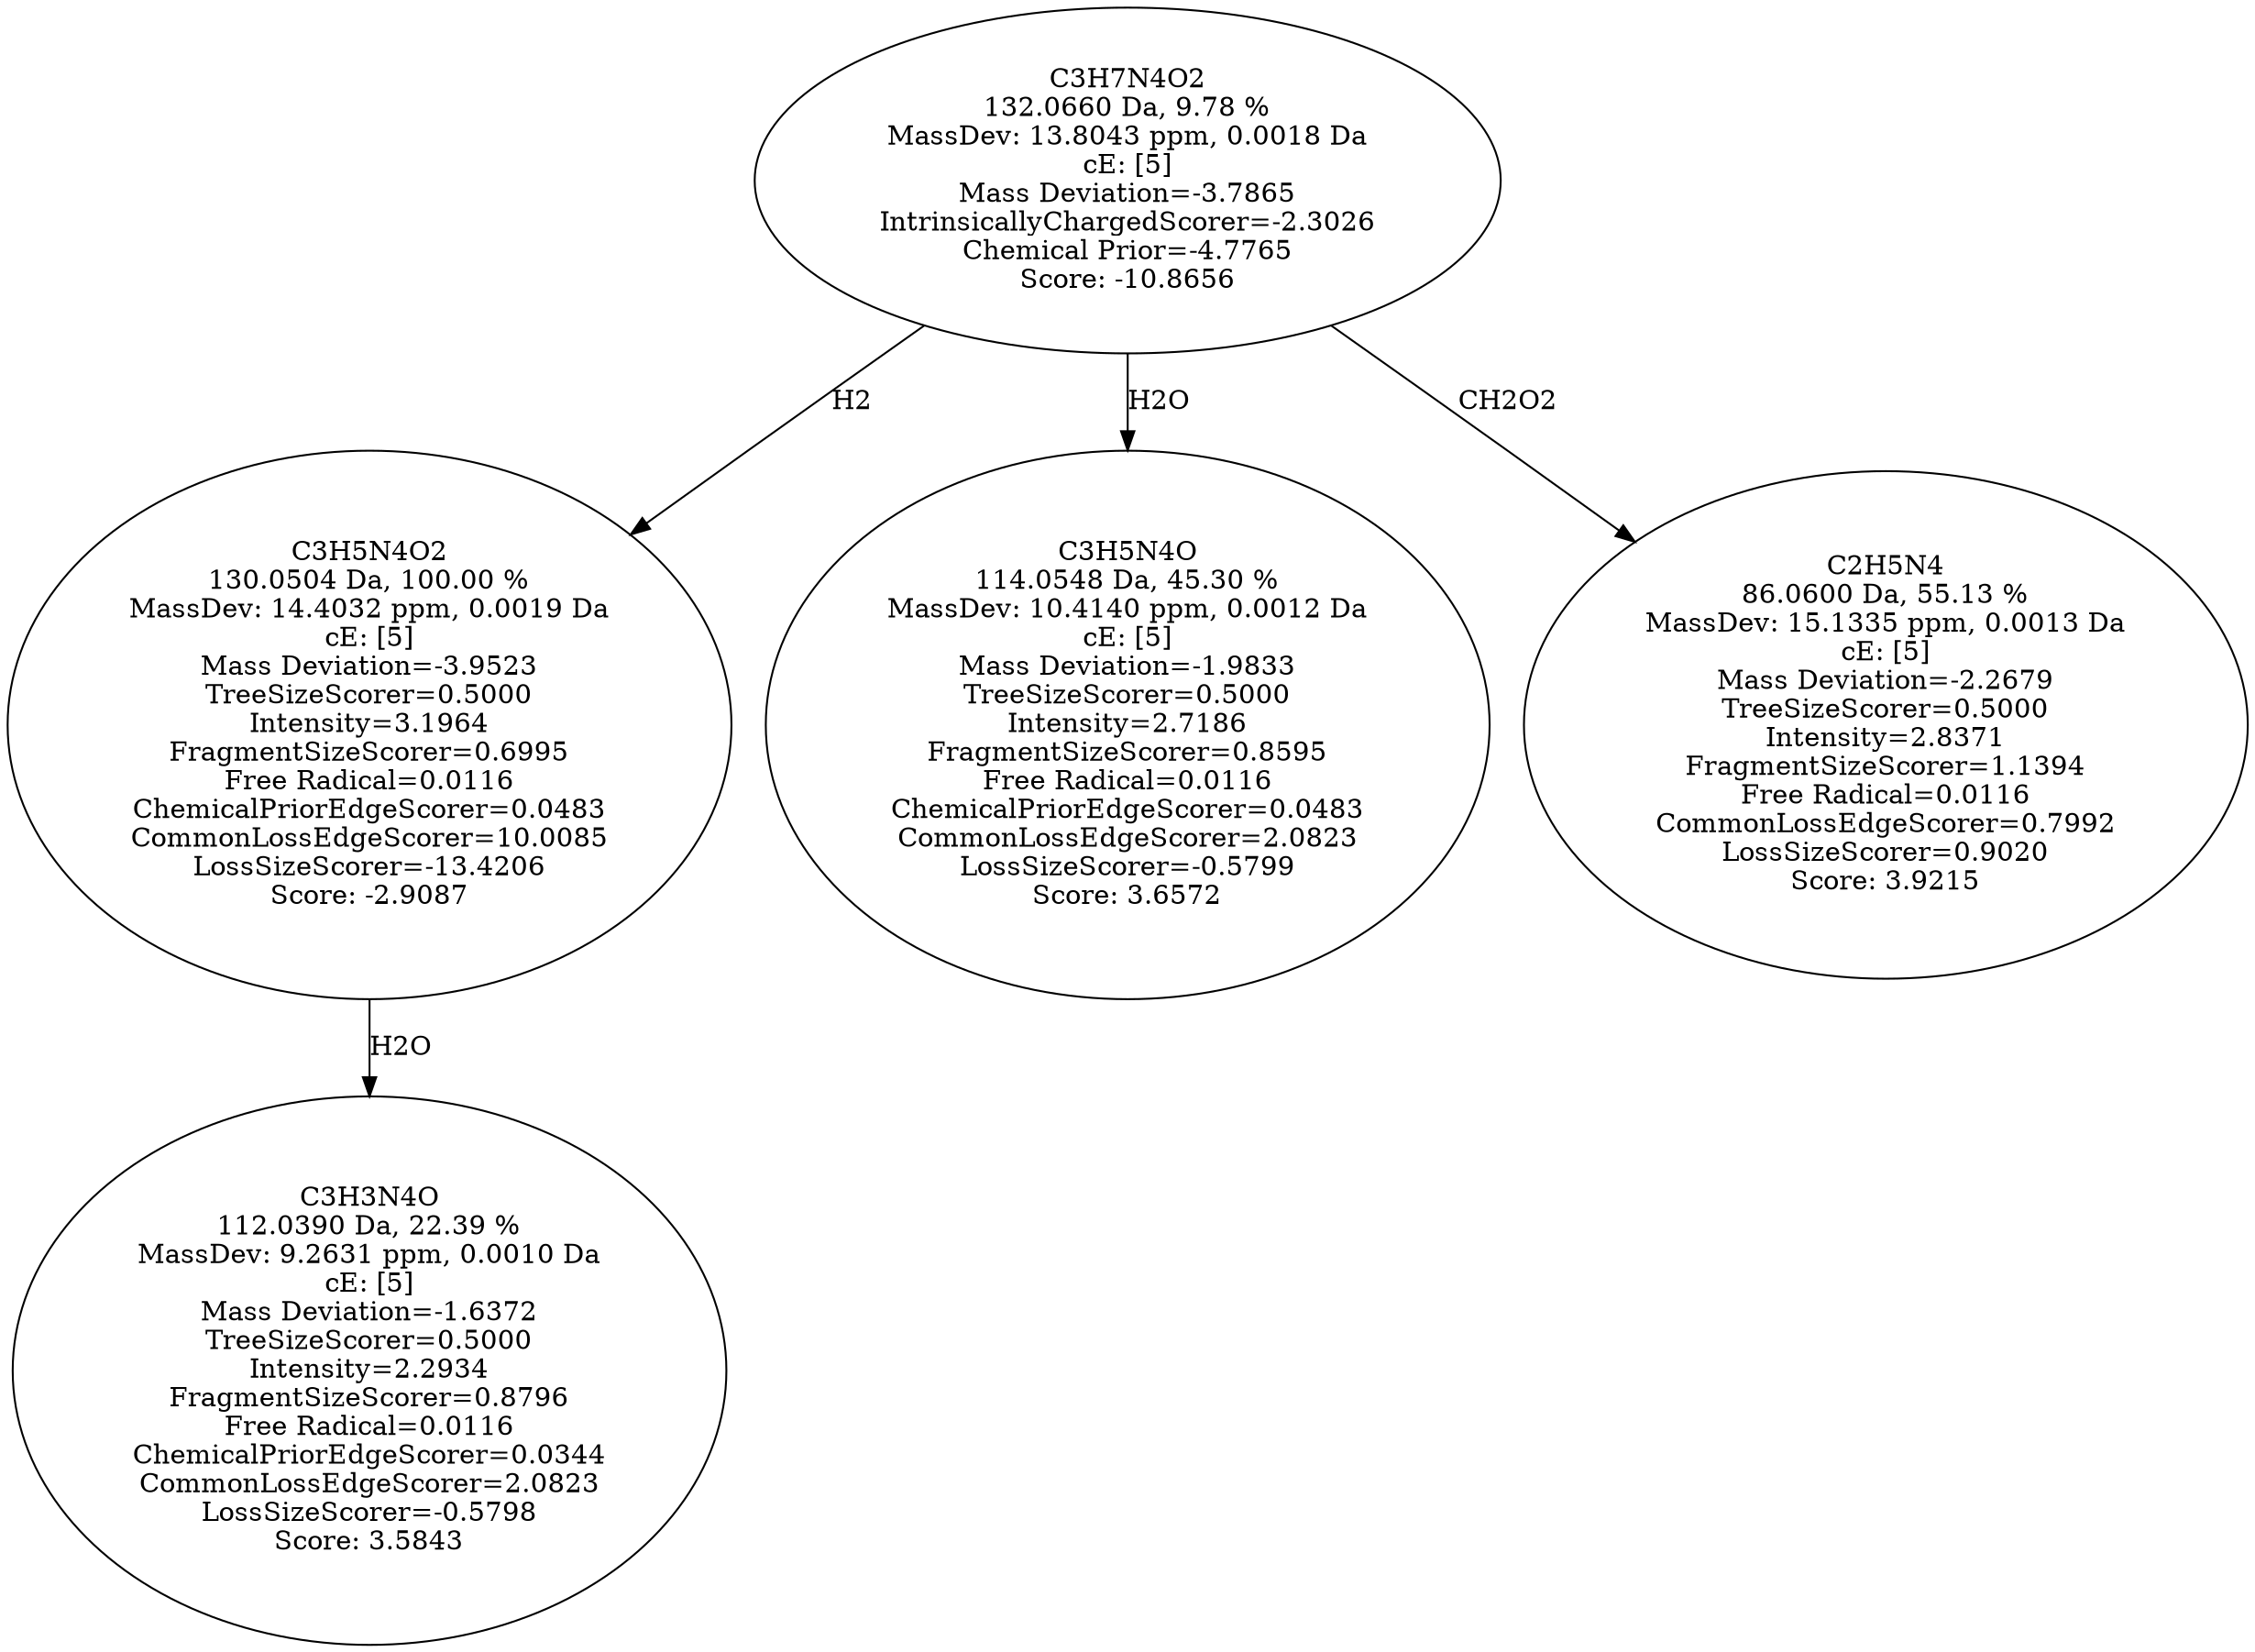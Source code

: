 strict digraph {
v1 [label="C3H3N4O\n112.0390 Da, 22.39 %\nMassDev: 9.2631 ppm, 0.0010 Da\ncE: [5]\nMass Deviation=-1.6372\nTreeSizeScorer=0.5000\nIntensity=2.2934\nFragmentSizeScorer=0.8796\nFree Radical=0.0116\nChemicalPriorEdgeScorer=0.0344\nCommonLossEdgeScorer=2.0823\nLossSizeScorer=-0.5798\nScore: 3.5843"];
v2 [label="C3H5N4O2\n130.0504 Da, 100.00 %\nMassDev: 14.4032 ppm, 0.0019 Da\ncE: [5]\nMass Deviation=-3.9523\nTreeSizeScorer=0.5000\nIntensity=3.1964\nFragmentSizeScorer=0.6995\nFree Radical=0.0116\nChemicalPriorEdgeScorer=0.0483\nCommonLossEdgeScorer=10.0085\nLossSizeScorer=-13.4206\nScore: -2.9087"];
v3 [label="C3H5N4O\n114.0548 Da, 45.30 %\nMassDev: 10.4140 ppm, 0.0012 Da\ncE: [5]\nMass Deviation=-1.9833\nTreeSizeScorer=0.5000\nIntensity=2.7186\nFragmentSizeScorer=0.8595\nFree Radical=0.0116\nChemicalPriorEdgeScorer=0.0483\nCommonLossEdgeScorer=2.0823\nLossSizeScorer=-0.5799\nScore: 3.6572"];
v4 [label="C2H5N4\n86.0600 Da, 55.13 %\nMassDev: 15.1335 ppm, 0.0013 Da\ncE: [5]\nMass Deviation=-2.2679\nTreeSizeScorer=0.5000\nIntensity=2.8371\nFragmentSizeScorer=1.1394\nFree Radical=0.0116\nCommonLossEdgeScorer=0.7992\nLossSizeScorer=0.9020\nScore: 3.9215"];
v5 [label="C3H7N4O2\n132.0660 Da, 9.78 %\nMassDev: 13.8043 ppm, 0.0018 Da\ncE: [5]\nMass Deviation=-3.7865\nIntrinsicallyChargedScorer=-2.3026\nChemical Prior=-4.7765\nScore: -10.8656"];
v2 -> v1 [label="H2O"];
v5 -> v2 [label="H2"];
v5 -> v3 [label="H2O"];
v5 -> v4 [label="CH2O2"];
}